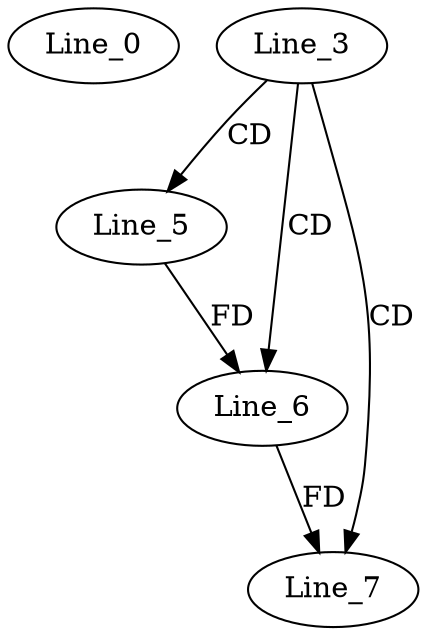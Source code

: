 digraph G {
  Line_0;
  Line_3;
  Line_5;
  Line_6;
  Line_6;
  Line_7;
  Line_7;
  Line_3 -> Line_5 [ label="CD" ];
  Line_3 -> Line_6 [ label="CD" ];
  Line_5 -> Line_6 [ label="FD" ];
  Line_3 -> Line_7 [ label="CD" ];
  Line_6 -> Line_7 [ label="FD" ];
}
